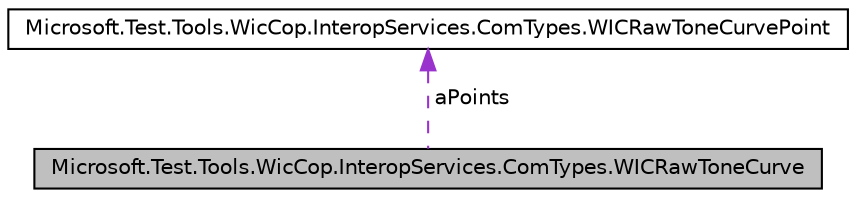 digraph G
{
  edge [fontname="Helvetica",fontsize="10",labelfontname="Helvetica",labelfontsize="10"];
  node [fontname="Helvetica",fontsize="10",shape=record];
  Node1 [label="Microsoft.Test.Tools.WicCop.InteropServices.ComTypes.WICRawToneCurve",height=0.2,width=0.4,color="black", fillcolor="grey75", style="filled" fontcolor="black"];
  Node2 -> Node1 [dir="back",color="darkorchid3",fontsize="10",style="dashed",label=" aPoints" ,fontname="Helvetica"];
  Node2 [label="Microsoft.Test.Tools.WicCop.InteropServices.ComTypes.WICRawToneCurvePoint",height=0.2,width=0.4,color="black", fillcolor="white", style="filled",URL="$struct_microsoft_1_1_test_1_1_tools_1_1_wic_cop_1_1_interop_services_1_1_com_types_1_1_w_i_c_raw_tone_curve_point.html"];
}
